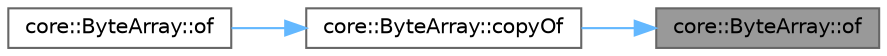 digraph "core::ByteArray::of"
{
 // INTERACTIVE_SVG=YES
 // LATEX_PDF_SIZE
  bgcolor="transparent";
  edge [fontname=Helvetica,fontsize=10,labelfontname=Helvetica,labelfontsize=10];
  node [fontname=Helvetica,fontsize=10,shape=box,height=0.2,width=0.4];
  rankdir="RL";
  Node1 [id="Node000001",label="core::ByteArray::of",height=0.2,width=0.4,color="gray40", fillcolor="grey60", style="filled", fontcolor="black",tooltip="Obtains newly created empty array."];
  Node1 -> Node2 [id="edge1_Node000001_Node000002",dir="back",color="steelblue1",style="solid",tooltip=" "];
  Node2 [id="Node000002",label="core::ByteArray::copyOf",height=0.2,width=0.4,color="grey40", fillcolor="white", style="filled",URL="$df/d98/a00107.html#a749e3c1c65213bc63a0d377d9d10412d",tooltip="Obtain newly created ByteArray instance with primitive byte array, such as int8_t[],..."];
  Node2 -> Node3 [id="edge2_Node000002_Node000003",dir="back",color="steelblue1",style="solid",tooltip=" "];
  Node3 [id="Node000003",label="core::ByteArray::of",height=0.2,width=0.4,color="grey40", fillcolor="white", style="filled",URL="$df/d98/a00107.html#a9be0a7aa87879068c57af64cf41bec76",tooltip="Obtain newly created ByteArray instance with given bytes values or code points."];
}
